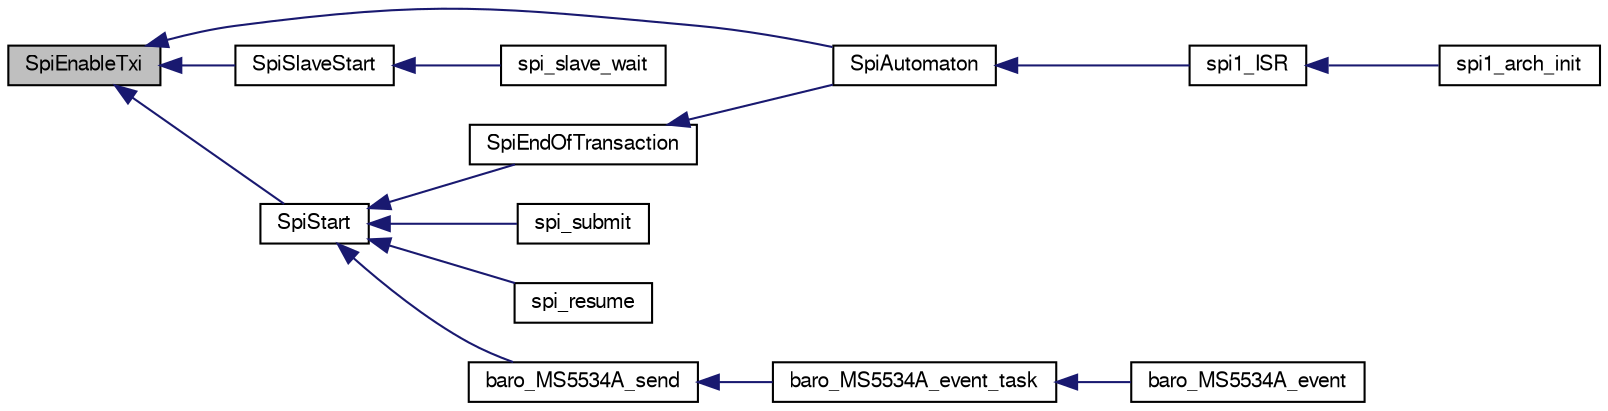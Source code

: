 digraph "SpiEnableTxi"
{
  edge [fontname="FreeSans",fontsize="10",labelfontname="FreeSans",labelfontsize="10"];
  node [fontname="FreeSans",fontsize="10",shape=record];
  rankdir="LR";
  Node1 [label="SpiEnableTxi",height=0.2,width=0.4,color="black", fillcolor="grey75", style="filled", fontcolor="black"];
  Node1 -> Node2 [dir="back",color="midnightblue",fontsize="10",style="solid",fontname="FreeSans"];
  Node2 [label="SpiAutomaton",height=0.2,width=0.4,color="black", fillcolor="white", style="filled",URL="$lpc21_2mcu__periph_2spi__arch_8c.html#a0c3a952b26b4118dcd848cb234062997"];
  Node2 -> Node3 [dir="back",color="midnightblue",fontsize="10",style="solid",fontname="FreeSans"];
  Node3 [label="spi1_ISR",height=0.2,width=0.4,color="black", fillcolor="white", style="filled",URL="$lpc21_2mcu__periph_2spi__arch_8c.html#a757fa003ca462da8fabcb89abf3943d3"];
  Node3 -> Node4 [dir="back",color="midnightblue",fontsize="10",style="solid",fontname="FreeSans"];
  Node4 [label="spi1_arch_init",height=0.2,width=0.4,color="black", fillcolor="white", style="filled",URL="$group__spi.html#gaaba00866ddaf960c0c761e61f81e5216",tooltip="Architecture dependent SPI1 initialization. "];
  Node1 -> Node5 [dir="back",color="midnightblue",fontsize="10",style="solid",fontname="FreeSans"];
  Node5 [label="SpiSlaveStart",height=0.2,width=0.4,color="black", fillcolor="white", style="filled",URL="$lpc21_2mcu__periph_2spi__arch_8c.html#a377ad6b429dbff1ca278ff6262a2914d"];
  Node5 -> Node6 [dir="back",color="midnightblue",fontsize="10",style="solid",fontname="FreeSans"];
  Node6 [label="spi_slave_wait",height=0.2,width=0.4,color="black", fillcolor="white", style="filled",URL="$group__spi.html#ga6654c5e4a8dd36724bef153d376476b8",tooltip="Initialized and wait for the next transaction. "];
  Node1 -> Node7 [dir="back",color="midnightblue",fontsize="10",style="solid",fontname="FreeSans"];
  Node7 [label="SpiStart",height=0.2,width=0.4,color="black", fillcolor="white", style="filled",URL="$lpc21_2mcu__periph_2spi__arch_8c.html#abcda020ad14ec4732c4ffff453060fff"];
  Node7 -> Node8 [dir="back",color="midnightblue",fontsize="10",style="solid",fontname="FreeSans"];
  Node8 [label="SpiEndOfTransaction",height=0.2,width=0.4,color="black", fillcolor="white", style="filled",URL="$lpc21_2mcu__periph_2spi__arch_8c.html#aa77dd16c5b07dd46e54d274ad55016ea"];
  Node8 -> Node2 [dir="back",color="midnightblue",fontsize="10",style="solid",fontname="FreeSans"];
  Node7 -> Node9 [dir="back",color="midnightblue",fontsize="10",style="solid",fontname="FreeSans"];
  Node9 [label="spi_submit",height=0.2,width=0.4,color="black", fillcolor="white", style="filled",URL="$group__spi.html#ga5d383931766cb373ebad0b8bc26d439d",tooltip="Submit a spi transaction. "];
  Node7 -> Node10 [dir="back",color="midnightblue",fontsize="10",style="solid",fontname="FreeSans"];
  Node10 [label="spi_resume",height=0.2,width=0.4,color="black", fillcolor="white", style="filled",URL="$group__spi.html#gaf5ff5a9f93b73caf6532b7e25dd917b9",tooltip="Resume the SPI fifo. "];
  Node7 -> Node11 [dir="back",color="midnightblue",fontsize="10",style="solid",fontname="FreeSans"];
  Node11 [label="baro_MS5534A_send",height=0.2,width=0.4,color="black", fillcolor="white", style="filled",URL="$baro__MS5534A_8c.html#a2c7f6fba111434a3d7c371359bc24fc4"];
  Node11 -> Node12 [dir="back",color="midnightblue",fontsize="10",style="solid",fontname="FreeSans"];
  Node12 [label="baro_MS5534A_event_task",height=0.2,width=0.4,color="black", fillcolor="white", style="filled",URL="$baro__MS5534A_8c.html#a09c949d7892f5002fbd9624a616de846"];
  Node12 -> Node13 [dir="back",color="midnightblue",fontsize="10",style="solid",fontname="FreeSans"];
  Node13 [label="baro_MS5534A_event",height=0.2,width=0.4,color="black", fillcolor="white", style="filled",URL="$baro__MS5534A_8c.html#a11f2670f1389172417fc69aa0f924027"];
}
